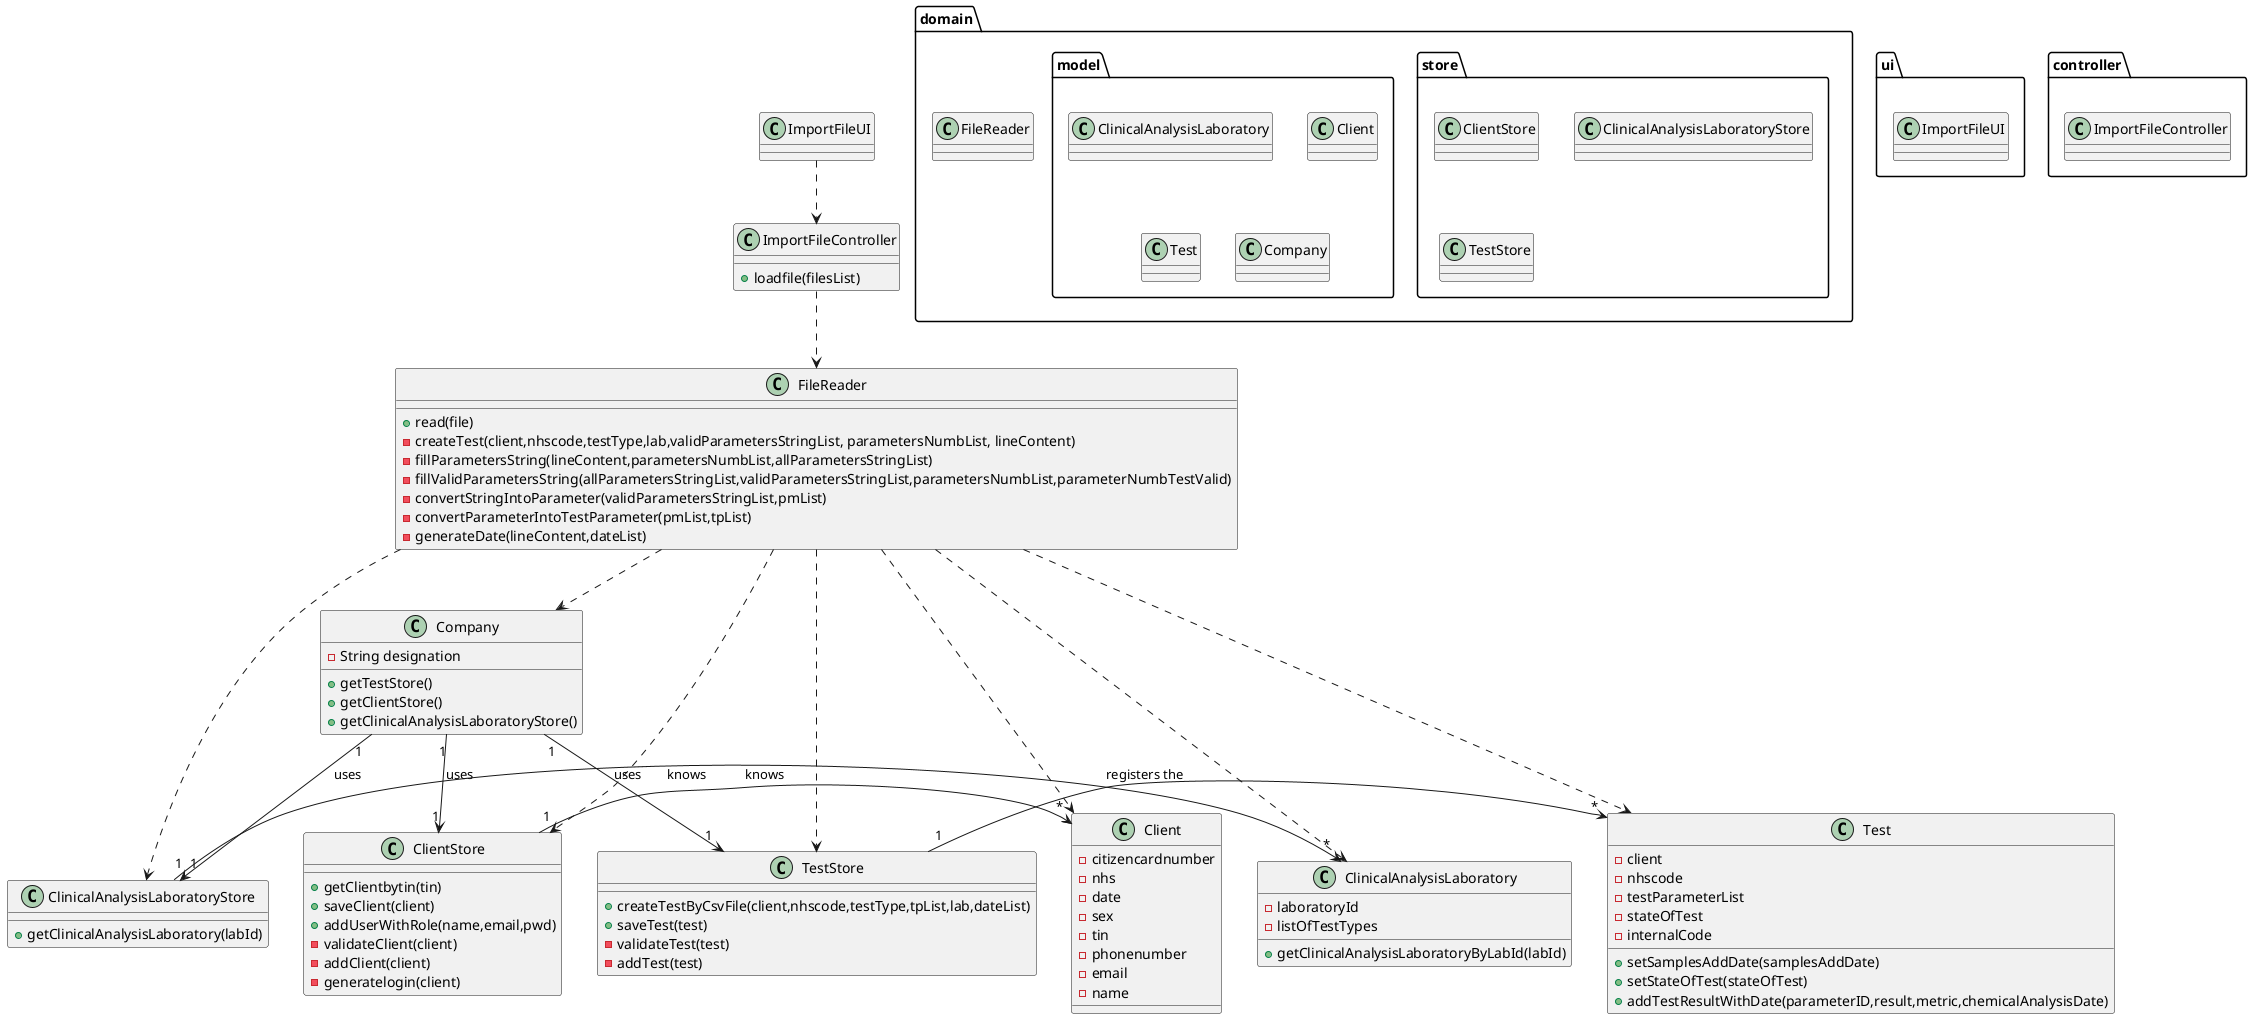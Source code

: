 @startuml

package ui{
class ImportFileUI
}

package controller{
class ImportFileController
}

package domain{
class FileReader
package store{
class ClientStore
class ClinicalAnalysisLaboratoryStore
class TestStore
}
package model{
class ClinicalAnalysisLaboratory
class Client
class Test
class Company
}
}

class TestStore{
+createTestByCsvFile(client,nhscode,testType,tpList,lab,dateList)
+saveTest(test)
-validateTest(test)
-addTest(test)
}

class Test{
-client
-nhscode
-testParameterList
-stateOfTest
-internalCode
+setSamplesAddDate(samplesAddDate)
+setStateOfTest(stateOfTest)
+addTestResultWithDate(parameterID,result,metric,chemicalAnalysisDate)
}

class ClinicalAnalysisLaboratoryStore{
+getClinicalAnalysisLaboratory(labId)
}

class ClinicalAnalysisLaboratory{
-laboratoryId
-listOfTestTypes
+getClinicalAnalysisLaboratoryByLabId(labId)
}

class ClientStore{
+getClientbytin(tin)
+saveClient(client)
+addUserWithRole(name,email,pwd)
-validateClient(client)
-addClient(client)
-generatelogin(client)

}

class Client{
-citizencardnumber
  -nhs
  -date
  -sex
  -tin
  -phonenumber
  -email
  -name
}

class Company{
-String designation
+getTestStore()
+getClientStore()
+getClinicalAnalysisLaboratoryStore()
}

class FileReader {
+read(file)
-createTest(client,nhscode,testType,lab,validParametersStringList, parametersNumbList, lineContent)
-fillParametersString(lineContent,parametersNumbList,allParametersStringList)
-fillValidParametersString(allParametersStringList,validParametersStringList,parametersNumbList,parameterNumbTestValid)
-convertStringIntoParameter(validParametersStringList,pmList)
-convertParameterIntoTestParameter(pmList,tpList)
-generateDate(lineContent,dateList)
}

class ImportFileController {
+loadfile(filesList)
}

class ImportFileUI {

}

ImportFileUI ..> ImportFileController
ImportFileController ..> FileReader
FileReader ..> Client
FileReader ..> Test
FileReader ..> ClinicalAnalysisLaboratory
FileReader ..> Company
FileReader ...> ClientStore
FileReader ...> TestStore
FileReader ...> ClinicalAnalysisLaboratoryStore
Company "1" --> "1" ClientStore : uses
Company "1" --> "1" ClinicalAnalysisLaboratoryStore : uses
Company "1" --> "1" TestStore : uses
ClientStore "1" -> "*" Client : knows
ClinicalAnalysisLaboratoryStore "1" -> "*" ClinicalAnalysisLaboratory : knows
TestStore "1" -> "*" Test : registers the

@enduml